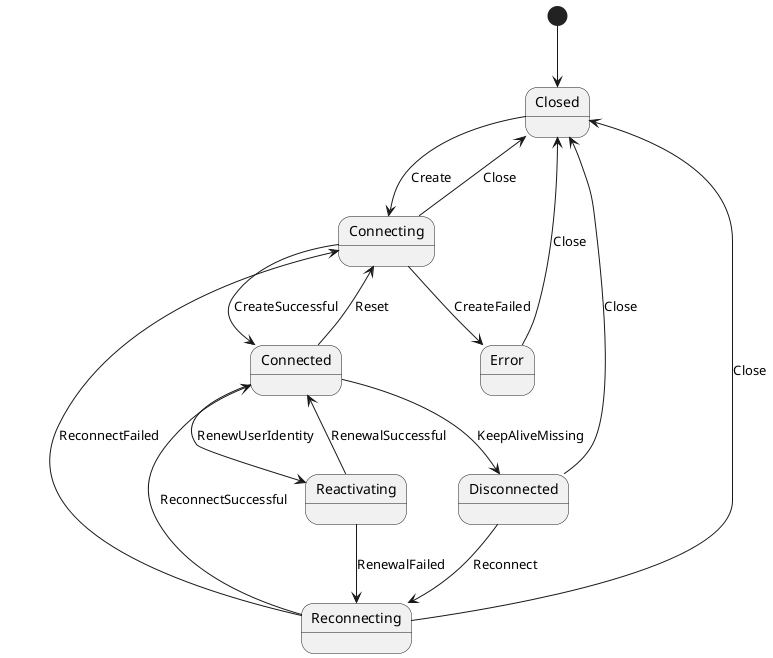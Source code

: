 @startuml Session State Machine

[*] --> Closed

Closed --> Connecting : Create
Error --> Closed : Close

Connecting --> Connected : CreateSuccessful
Connecting --> Error : CreateFailed
Connecting --> Closed : Close
Connected --> Connecting : Reset

Connected --> Disconnected : KeepAliveMissing
Disconnected --> Reconnecting : Reconnect
Disconnected --> Closed : Close

Reconnecting --> Connected : ReconnectSuccessful
Reconnecting --> Connecting : ReconnectFailed
Reconnecting --> Closed : Close

Connected --> Reactivating : RenewUserIdentity
Reactivating --> Connected : RenewalSuccessful
Reactivating --> Reconnecting : RenewalFailed

@enduml
